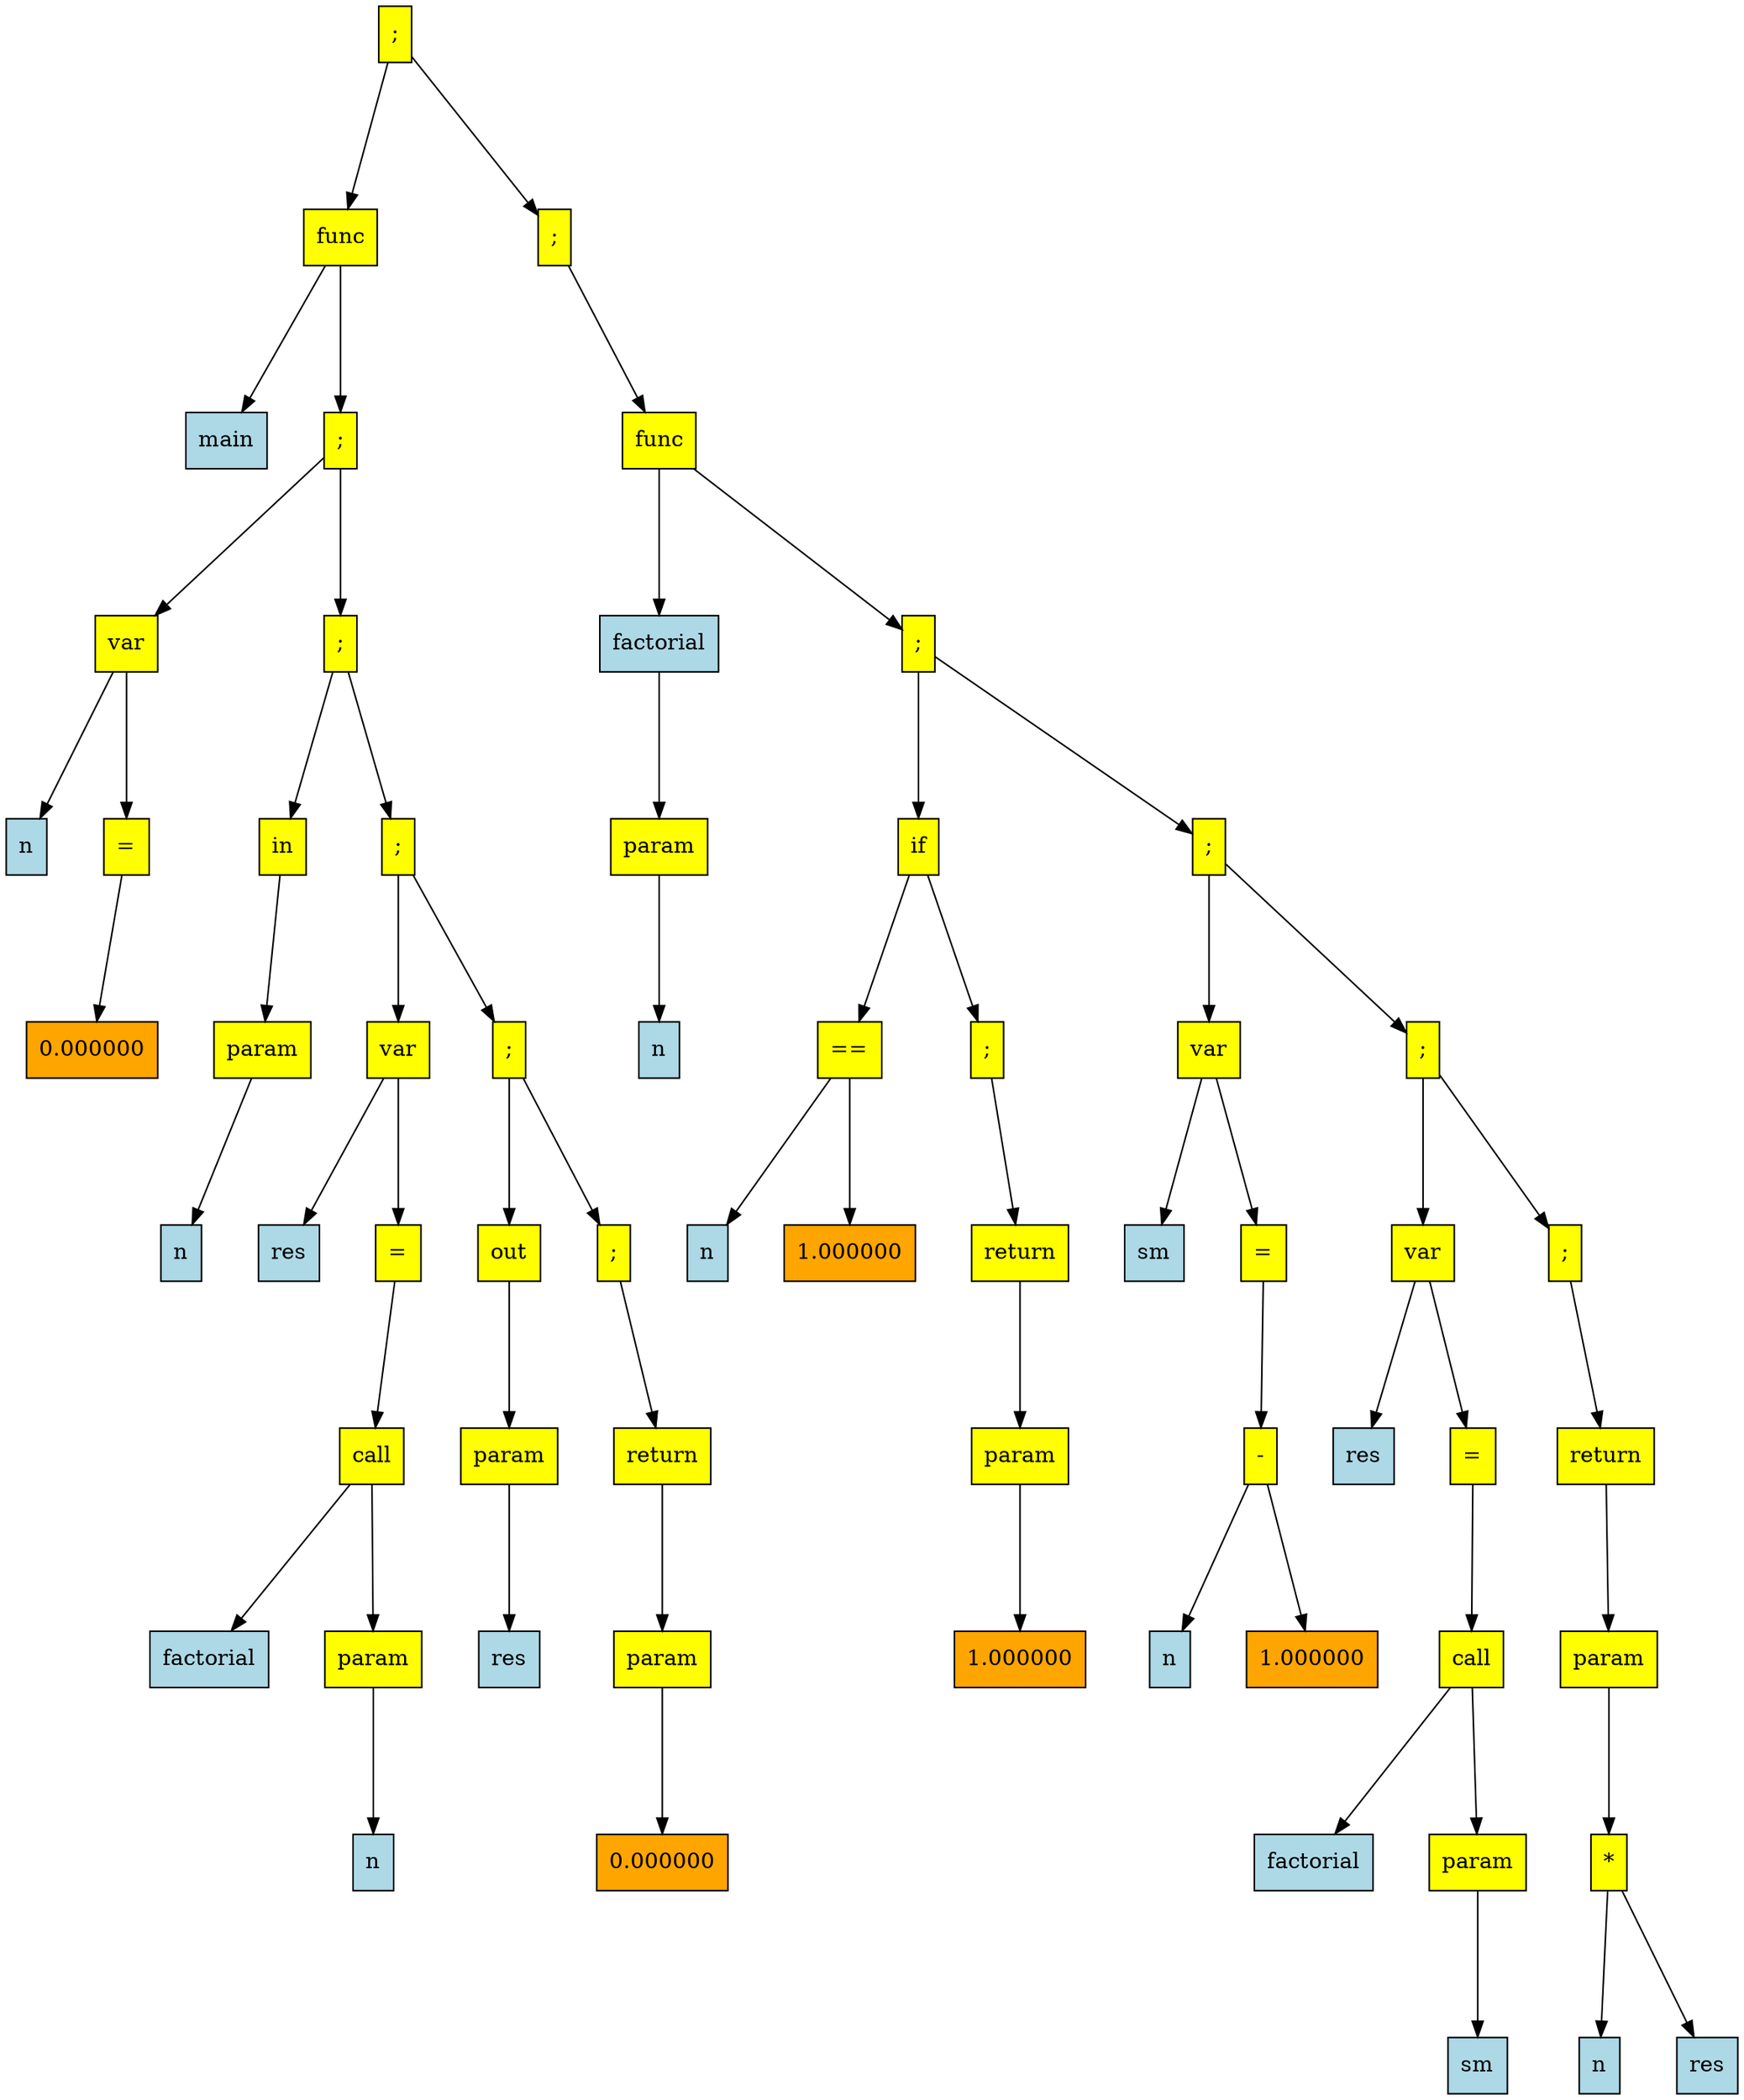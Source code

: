 
            digraph g {
            rankdir   =  TB;
            graph[ranksep = 1.3, nodesep = 0.5, style = "rounded, filled"]
            Node0x604000000f90[shape=rectangle, width=0.2, style="filled",fillcolor="yellow", label=";"] 
 
Node0x604000000690[shape=rectangle, width=0.2, style="filled",fillcolor="yellow", label="func"] 
 
Node0x604000000010[shape=rectangle, width=0.2, style="filled",fillcolor="lightblue", label="main"] 
 
Node0x604000000650[shape=rectangle, width=0.2, style="filled",fillcolor="yellow", label=";"] 
 
Node0x604000000110[shape=rectangle, width=0.2, style="filled",fillcolor="yellow", label="var"] 
 
Node0x604000000050[shape=rectangle, width=0.2, style="filled",fillcolor="lightblue", label="n"] 
 
Node0x6040000000d0[shape=rectangle, width=0.2, style="filled",fillcolor="yellow", label="="] 
 
Node0x604000000090[shape=rectangle, width=0.2, style="filled",fillcolor="orange", label="0.000000"] 
 
Node0x604000000610[shape=rectangle, width=0.2, style="filled",fillcolor="yellow", label=";"] 
 
Node0x6040000001d0[shape=rectangle, width=0.2, style="filled",fillcolor="yellow", label="in"] 
 
Node0x604000000190[shape=rectangle, width=0.2, style="filled",fillcolor="yellow", label="param"] 
 
Node0x604000000150[shape=rectangle, width=0.2, style="filled",fillcolor="lightblue", label="n"] 
 
Node0x6040000005d0[shape=rectangle, width=0.2, style="filled",fillcolor="yellow", label=";"] 
 
Node0x604000000390[shape=rectangle, width=0.2, style="filled",fillcolor="yellow", label="var"] 
 
Node0x604000000210[shape=rectangle, width=0.2, style="filled",fillcolor="lightblue", label="res"] 
 
Node0x604000000350[shape=rectangle, width=0.2, style="filled",fillcolor="yellow", label="="] 
 
Node0x604000000310[shape=rectangle, width=0.2, style="filled",fillcolor="yellow", label="call"] 
 
Node0x604000000250[shape=rectangle, width=0.2, style="filled",fillcolor="lightblue", label="factorial"] 
 
Node0x6040000002d0[shape=rectangle, width=0.2, style="filled",fillcolor="yellow", label="param"] 
 
Node0x604000000290[shape=rectangle, width=0.2, style="filled",fillcolor="lightblue", label="n"] 
 
Node0x604000000590[shape=rectangle, width=0.2, style="filled",fillcolor="yellow", label=";"] 
 
Node0x604000000450[shape=rectangle, width=0.2, style="filled",fillcolor="yellow", label="out"] 
 
Node0x604000000410[shape=rectangle, width=0.2, style="filled",fillcolor="yellow", label="param"] 
 
Node0x6040000003d0[shape=rectangle, width=0.2, style="filled",fillcolor="lightblue", label="res"] 
 
Node0x604000000550[shape=rectangle, width=0.2, style="filled",fillcolor="yellow", label=";"] 
 
Node0x604000000510[shape=rectangle, width=0.2, style="filled",fillcolor="yellow", label="return"] 
 
Node0x6040000004d0[shape=rectangle, width=0.2, style="filled",fillcolor="yellow", label="param"] 
 
Node0x604000000490[shape=rectangle, width=0.2, style="filled",fillcolor="orange", label="0.000000"] 
 
Node0x604000000f50[shape=rectangle, width=0.2, style="filled",fillcolor="yellow", label=";"] 
 
Node0x604000000f10[shape=rectangle, width=0.2, style="filled",fillcolor="yellow", label="func"] 
 
Node0x6040000006d0[shape=rectangle, width=0.2, style="filled",fillcolor="lightblue", label="factorial"] 
 
Node0x604000000750[shape=rectangle, width=0.2, style="filled",fillcolor="yellow", label="param"] 
 
Node0x604000000710[shape=rectangle, width=0.2, style="filled",fillcolor="lightblue", label="n"] 
 
Node0x604000000ed0[shape=rectangle, width=0.2, style="filled",fillcolor="yellow", label=";"] 
 
Node0x604000000790[shape=rectangle, width=0.2, style="filled",fillcolor="yellow", label="if"] 
 
Node0x604000000850[shape=rectangle, width=0.2, style="filled",fillcolor="yellow", label="=="] 
 
Node0x6040000007d0[shape=rectangle, width=0.2, style="filled",fillcolor="lightblue", label="n"] 
 
Node0x604000000810[shape=rectangle, width=0.2, style="filled",fillcolor="orange", label="1.000000"] 
 
Node0x604000000950[shape=rectangle, width=0.2, style="filled",fillcolor="yellow", label=";"] 
 
Node0x604000000910[shape=rectangle, width=0.2, style="filled",fillcolor="yellow", label="return"] 
 
Node0x6040000008d0[shape=rectangle, width=0.2, style="filled",fillcolor="yellow", label="param"] 
 
Node0x604000000890[shape=rectangle, width=0.2, style="filled",fillcolor="orange", label="1.000000"] 
 
Node0x604000000e90[shape=rectangle, width=0.2, style="filled",fillcolor="yellow", label=";"] 
 
Node0x604000000ad0[shape=rectangle, width=0.2, style="filled",fillcolor="yellow", label="var"] 
 
Node0x604000000990[shape=rectangle, width=0.2, style="filled",fillcolor="lightblue", label="sm"] 
 
Node0x604000000a90[shape=rectangle, width=0.2, style="filled",fillcolor="yellow", label="="] 
 
Node0x604000000a50[shape=rectangle, width=0.2, style="filled",fillcolor="yellow", label="-"] 
 
Node0x6040000009d0[shape=rectangle, width=0.2, style="filled",fillcolor="lightblue", label="n"] 
 
Node0x604000000a10[shape=rectangle, width=0.2, style="filled",fillcolor="orange", label="1.000000"] 
 
Node0x604000000e50[shape=rectangle, width=0.2, style="filled",fillcolor="yellow", label=";"] 
 
Node0x604000000c90[shape=rectangle, width=0.2, style="filled",fillcolor="yellow", label="var"] 
 
Node0x604000000b10[shape=rectangle, width=0.2, style="filled",fillcolor="lightblue", label="res"] 
 
Node0x604000000c50[shape=rectangle, width=0.2, style="filled",fillcolor="yellow", label="="] 
 
Node0x604000000c10[shape=rectangle, width=0.2, style="filled",fillcolor="yellow", label="call"] 
 
Node0x604000000b50[shape=rectangle, width=0.2, style="filled",fillcolor="lightblue", label="factorial"] 
 
Node0x604000000bd0[shape=rectangle, width=0.2, style="filled",fillcolor="yellow", label="param"] 
 
Node0x604000000b90[shape=rectangle, width=0.2, style="filled",fillcolor="lightblue", label="sm"] 
 
Node0x604000000e10[shape=rectangle, width=0.2, style="filled",fillcolor="yellow", label=";"] 
 
Node0x604000000dd0[shape=rectangle, width=0.2, style="filled",fillcolor="yellow", label="return"] 
 
Node0x604000000d90[shape=rectangle, width=0.2, style="filled",fillcolor="yellow", label="param"] 
 
Node0x604000000d50[shape=rectangle, width=0.2, style="filled",fillcolor="yellow", label="*"] 
 
Node0x604000000cd0[shape=rectangle, width=0.2, style="filled",fillcolor="lightblue", label="n"] 
 
Node0x604000000d10[shape=rectangle, width=0.2, style="filled",fillcolor="lightblue", label="res"] 
 
Node0x604000000f90->Node0x604000000690
Node0x604000000690->Node0x604000000010
Node0x604000000690->Node0x604000000650
Node0x604000000650->Node0x604000000110
Node0x604000000110->Node0x604000000050
Node0x604000000110->Node0x6040000000d0
Node0x6040000000d0->Node0x604000000090
Node0x604000000650->Node0x604000000610
Node0x604000000610->Node0x6040000001d0
Node0x6040000001d0->Node0x604000000190
Node0x604000000190->Node0x604000000150
Node0x604000000610->Node0x6040000005d0
Node0x6040000005d0->Node0x604000000390
Node0x604000000390->Node0x604000000210
Node0x604000000390->Node0x604000000350
Node0x604000000350->Node0x604000000310
Node0x604000000310->Node0x604000000250
Node0x604000000310->Node0x6040000002d0
Node0x6040000002d0->Node0x604000000290
Node0x6040000005d0->Node0x604000000590
Node0x604000000590->Node0x604000000450
Node0x604000000450->Node0x604000000410
Node0x604000000410->Node0x6040000003d0
Node0x604000000590->Node0x604000000550
Node0x604000000550->Node0x604000000510
Node0x604000000510->Node0x6040000004d0
Node0x6040000004d0->Node0x604000000490
Node0x604000000f90->Node0x604000000f50
Node0x604000000f50->Node0x604000000f10
Node0x604000000f10->Node0x6040000006d0
Node0x6040000006d0->Node0x604000000750
Node0x604000000750->Node0x604000000710
Node0x604000000f10->Node0x604000000ed0
Node0x604000000ed0->Node0x604000000790
Node0x604000000790->Node0x604000000850
Node0x604000000850->Node0x6040000007d0
Node0x604000000850->Node0x604000000810
Node0x604000000790->Node0x604000000950
Node0x604000000950->Node0x604000000910
Node0x604000000910->Node0x6040000008d0
Node0x6040000008d0->Node0x604000000890
Node0x604000000ed0->Node0x604000000e90
Node0x604000000e90->Node0x604000000ad0
Node0x604000000ad0->Node0x604000000990
Node0x604000000ad0->Node0x604000000a90
Node0x604000000a90->Node0x604000000a50
Node0x604000000a50->Node0x6040000009d0
Node0x604000000a50->Node0x604000000a10
Node0x604000000e90->Node0x604000000e50
Node0x604000000e50->Node0x604000000c90
Node0x604000000c90->Node0x604000000b10
Node0x604000000c90->Node0x604000000c50
Node0x604000000c50->Node0x604000000c10
Node0x604000000c10->Node0x604000000b50
Node0x604000000c10->Node0x604000000bd0
Node0x604000000bd0->Node0x604000000b90
Node0x604000000e50->Node0x604000000e10
Node0x604000000e10->Node0x604000000dd0
Node0x604000000dd0->Node0x604000000d90
Node0x604000000d90->Node0x604000000d50
Node0x604000000d50->Node0x604000000cd0
Node0x604000000d50->Node0x604000000d10
}
